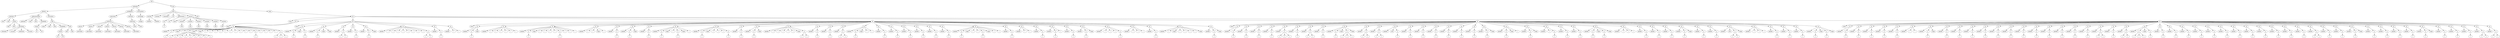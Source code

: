 digraph Tree {
	"t0" [label = "TEI"];
	"t1" [label = "teiHeader"];
	"t2" [label = "fileDesc"];
	"t3" [label = "titleStmt"];
	"t4" [label = "title"];
	"t5" [label = "title"];
	"t6" [label = "author"];
	"t7" [label = "idno"];
	"t8" [label = "idno"];
	"t9" [label = "persName"];
	"t10" [label = "forename"];
	"t11" [label = "surname"];
	"t12" [label = "nameLink"];
	"t13" [label = "surname"];
	"t14" [label = "publicationStmt"];
	"t15" [label = "publisher"];
	"t16" [label = "idno"];
	"t17" [label = "idno"];
	"t18" [label = "availability"];
	"t19" [label = "licence"];
	"t20" [label = "ab"];
	"t21" [label = "ref"];
	"t22" [label = "sourceDesc"];
	"t23" [label = "bibl"];
	"t24" [label = "name"];
	"t25" [label = "idno"];
	"t26" [label = "idno"];
	"t27" [label = "availability"];
	"t28" [label = "licence"];
	"t29" [label = "ab"];
	"t30" [label = "ref"];
	"t31" [label = "bibl"];
	"t32" [label = "date"];
	"t33" [label = "idno"];
	"t34" [label = "profileDesc"];
	"t35" [label = "particDesc"];
	"t36" [label = "listPerson"];
	"t37" [label = "person"];
	"t38" [label = "persName"];
	"t39" [label = "person"];
	"t40" [label = "persName"];
	"t41" [label = "person"];
	"t42" [label = "persName"];
	"t43" [label = "person"];
	"t44" [label = "persName"];
	"t45" [label = "person"];
	"t46" [label = "persName"];
	"t47" [label = "person"];
	"t48" [label = "persName"];
	"t49" [label = "person"];
	"t50" [label = "persName"];
	"t51" [label = "textClass"];
	"t52" [label = "keywords"];
	"t53" [label = "term"];
	"t54" [label = "term"];
	"t55" [label = "revisionDesc"];
	"t56" [label = "listChange"];
	"t57" [label = "change"];
	"t58" [label = "text"];
	"t59" [label = "front"];
	"t60" [label = "docTitle"];
	"t61" [label = "titlePart"];
	"t62" [label = "titlePart"];
	"t63" [label = "docDate"];
	"t64" [label = "docAuthor"];
	"t65" [label = "div"];
	"t66" [label = "div"];
	"t67" [label = "p"];
	"t68" [label = "performance"];
	"t69" [label = "ab"];
	"t70" [label = "castList"];
	"t71" [label = "head"];
	"t72" [label = "castItem"];
	"t73" [label = "role"];
	"t74" [label = "castItem"];
	"t75" [label = "role"];
	"t76" [label = "castItem"];
	"t77" [label = "role"];
	"t78" [label = "castItem"];
	"t79" [label = "role"];
	"t80" [label = "castItem"];
	"t81" [label = "role"];
	"t82" [label = "castItem"];
	"t83" [label = "role"];
	"t84" [label = "note"];
	"t85" [label = "body"];
	"t86" [label = "div"];
	"t87" [label = "head"];
	"t88" [label = "div"];
	"t89" [label = "head"];
	"t90" [label = "sp"];
	"t91" [label = "speaker"];
	"t92" [label = "p"];
	"t93" [label = "s"];
	"t94" [label = "stage"];
	"t95" [label = "l"];
	"t96" [label = "p"];
	"t97" [label = "s"];
	"t98" [label = "s"];
	"t99" [label = "s"];
	"t100" [label = "s"];
	"t101" [label = "s"];
	"t102" [label = "s"];
	"t103" [label = "s"];
	"t104" [label = "s"];
	"t105" [label = "s"];
	"t106" [label = "stage"];
	"t107" [label = "stage"];
	"t108" [label = "l"];
	"t109" [label = "l"];
	"t110" [label = "l"];
	"t111" [label = "l"];
	"t112" [label = "l"];
	"t113" [label = "l"];
	"t114" [label = "l"];
	"t115" [label = "l"];
	"t116" [label = "l"];
	"t117" [label = "l"];
	"t118" [label = "p"];
	"t119" [label = "s"];
	"t120" [label = "l"];
	"t121" [label = "l"];
	"t122" [label = "l"];
	"t123" [label = "l"];
	"t124" [label = "p"];
	"t125" [label = "s"];
	"t126" [label = "s"];
	"t127" [label = "s"];
	"t128" [label = "div"];
	"t129" [label = "head"];
	"t130" [label = "sp"];
	"t131" [label = "speaker"];
	"t132" [label = "p"];
	"t133" [label = "s"];
	"t134" [label = "stage"];
	"t135" [label = "p"];
	"t136" [label = "s"];
	"t137" [label = "sp"];
	"t138" [label = "speaker"];
	"t139" [label = "p"];
	"t140" [label = "s"];
	"t141" [label = "stage"];
	"t142" [label = "stage"];
	"t143" [label = "sp"];
	"t144" [label = "speaker"];
	"t145" [label = "p"];
	"t146" [label = "s"];
	"t147" [label = "s"];
	"t148" [label = "sp"];
	"t149" [label = "speaker"];
	"t150" [label = "p"];
	"t151" [label = "s"];
	"t152" [label = "sp"];
	"t153" [label = "speaker"];
	"t154" [label = "p"];
	"t155" [label = "s"];
	"t156" [label = "stage"];
	"t157" [label = "sp"];
	"t158" [label = "speaker"];
	"t159" [label = "l"];
	"t160" [label = "l"];
	"t161" [label = "l"];
	"t162" [label = "l"];
	"t163" [label = "l"];
	"t164" [label = "l"];
	"t165" [label = "l"];
	"t166" [label = "l"];
	"t167" [label = "p"];
	"t168" [label = "s"];
	"t169" [label = "s"];
	"t170" [label = "sp"];
	"t171" [label = "speaker"];
	"t172" [label = "p"];
	"t173" [label = "s"];
	"t174" [label = "sp"];
	"t175" [label = "speaker"];
	"t176" [label = "l"];
	"t177" [label = "l"];
	"t178" [label = "div"];
	"t179" [label = "head"];
	"t180" [label = "sp"];
	"t181" [label = "speaker"];
	"t182" [label = "p"];
	"t183" [label = "s"];
	"t184" [label = "stage"];
	"t185" [label = "sp"];
	"t186" [label = "speaker"];
	"t187" [label = "l"];
	"t188" [label = "l"];
	"t189" [label = "l"];
	"t190" [label = "l"];
	"t191" [label = "l"];
	"t192" [label = "l"];
	"t193" [label = "sp"];
	"t194" [label = "speaker"];
	"t195" [label = "p"];
	"t196" [label = "s"];
	"t197" [label = "stage"];
	"t198" [label = "l"];
	"t199" [label = "l"];
	"t200" [label = "l"];
	"t201" [label = "l"];
	"t202" [label = "p"];
	"t203" [label = "s"];
	"t204" [label = "l"];
	"t205" [label = "l"];
	"t206" [label = "l"];
	"t207" [label = "sp"];
	"t208" [label = "speaker"];
	"t209" [label = "l"];
	"t210" [label = "l"];
	"t211" [label = "stage"];
	"t212" [label = "l"];
	"t213" [label = "sp"];
	"t214" [label = "speaker"];
	"t215" [label = "p"];
	"t216" [label = "s"];
	"t217" [label = "sp"];
	"t218" [label = "speaker"];
	"t219" [label = "p"];
	"t220" [label = "s"];
	"t221" [label = "stage"];
	"t222" [label = "sp"];
	"t223" [label = "speaker"];
	"t224" [label = "p"];
	"t225" [label = "s"];
	"t226" [label = "sp"];
	"t227" [label = "speaker"];
	"t228" [label = "p"];
	"t229" [label = "s"];
	"t230" [label = "stage"];
	"t231" [label = "l"];
	"t232" [label = "p"];
	"t233" [label = "s"];
	"t234" [label = "stage"];
	"t235" [label = "l"];
	"t236" [label = "sp"];
	"t237" [label = "speaker"];
	"t238" [label = "p"];
	"t239" [label = "s"];
	"t240" [label = "stage"];
	"t241" [label = "l"];
	"t242" [label = "l"];
	"t243" [label = "l"];
	"t244" [label = "p"];
	"t245" [label = "s"];
	"t246" [label = "sp"];
	"t247" [label = "speaker"];
	"t248" [label = "p"];
	"t249" [label = "s"];
	"t250" [label = "sp"];
	"t251" [label = "speaker"];
	"t252" [label = "p"];
	"t253" [label = "s"];
	"t254" [label = "stage"];
	"t255" [label = "sp"];
	"t256" [label = "speaker"];
	"t257" [label = "l"];
	"t258" [label = "l"];
	"t259" [label = "l"];
	"t260" [label = "l"];
	"t261" [label = "l"];
	"t262" [label = "stage"];
	"t263" [label = "p"];
	"t264" [label = "s"];
	"t265" [label = "s"];
	"t266" [label = "sp"];
	"t267" [label = "speaker"];
	"t268" [label = "p"];
	"t269" [label = "s"];
	"t270" [label = "sp"];
	"t271" [label = "speaker"];
	"t272" [label = "p"];
	"t273" [label = "s"];
	"t274" [label = "sp"];
	"t275" [label = "speaker"];
	"t276" [label = "p"];
	"t277" [label = "s"];
	"t278" [label = "s"];
	"t279" [label = "sp"];
	"t280" [label = "speaker"];
	"t281" [label = "p"];
	"t282" [label = "s"];
	"t283" [label = "stage"];
	"t284" [label = "l"];
	"t285" [label = "l"];
	"t286" [label = "sp"];
	"t287" [label = "speaker"];
	"t288" [label = "p"];
	"t289" [label = "s"];
	"t290" [label = "sp"];
	"t291" [label = "speaker"];
	"t292" [label = "p"];
	"t293" [label = "s"];
	"t294" [label = "sp"];
	"t295" [label = "speaker"];
	"t296" [label = "p"];
	"t297" [label = "s"];
	"t298" [label = "sp"];
	"t299" [label = "speaker"];
	"t300" [label = "p"];
	"t301" [label = "s"];
	"t302" [label = "sp"];
	"t303" [label = "speaker"];
	"t304" [label = "p"];
	"t305" [label = "s"];
	"t306" [label = "sp"];
	"t307" [label = "speaker"];
	"t308" [label = "p"];
	"t309" [label = "s"];
	"t310" [label = "sp"];
	"t311" [label = "speaker"];
	"t312" [label = "p"];
	"t313" [label = "s"];
	"t314" [label = "stage"];
	"t315" [label = "l"];
	"t316" [label = "l"];
	"t317" [label = "p"];
	"t318" [label = "s"];
	"t319" [label = "stage"];
	"t320" [label = "l"];
	"t321" [label = "l"];
	"t322" [label = "sp"];
	"t323" [label = "speaker"];
	"t324" [label = "p"];
	"t325" [label = "s"];
	"t326" [label = "sp"];
	"t327" [label = "speaker"];
	"t328" [label = "l"];
	"t329" [label = "l"];
	"t330" [label = "sp"];
	"t331" [label = "speaker"];
	"t332" [label = "p"];
	"t333" [label = "s"];
	"t334" [label = "sp"];
	"t335" [label = "speaker"];
	"t336" [label = "p"];
	"t337" [label = "s"];
	"t338" [label = "l"];
	"t339" [label = "sp"];
	"t340" [label = "speaker"];
	"t341" [label = "p"];
	"t342" [label = "s"];
	"t343" [label = "sp"];
	"t344" [label = "speaker"];
	"t345" [label = "p"];
	"t346" [label = "s"];
	"t347" [label = "stage"];
	"t348" [label = "sp"];
	"t349" [label = "speaker"];
	"t350" [label = "l"];
	"t351" [label = "l"];
	"t352" [label = "l"];
	"t353" [label = "p"];
	"t354" [label = "s"];
	"t355" [label = "sp"];
	"t356" [label = "speaker"];
	"t357" [label = "l"];
	"t358" [label = "l"];
	"t359" [label = "l"];
	"t360" [label = "sp"];
	"t361" [label = "speaker"];
	"t362" [label = "p"];
	"t363" [label = "s"];
	"t364" [label = "sp"];
	"t365" [label = "speaker"];
	"t366" [label = "l"];
	"t367" [label = "stage"];
	"t368" [label = "l"];
	"t369" [label = "l"];
	"t370" [label = "l"];
	"t371" [label = "l"];
	"t372" [label = "stage"];
	"t373" [label = "sp"];
	"t374" [label = "speaker"];
	"t375" [label = "p"];
	"t376" [label = "s"];
	"t377" [label = "stage"];
	"t378" [label = "div"];
	"t379" [label = "head"];
	"t380" [label = "sp"];
	"t381" [label = "speaker"];
	"t382" [label = "p"];
	"t383" [label = "s"];
	"t384" [label = "sp"];
	"t385" [label = "speaker"];
	"t386" [label = "p"];
	"t387" [label = "s"];
	"t388" [label = "sp"];
	"t389" [label = "speaker"];
	"t390" [label = "p"];
	"t391" [label = "s"];
	"t392" [label = "sp"];
	"t393" [label = "speaker"];
	"t394" [label = "p"];
	"t395" [label = "s"];
	"t396" [label = "sp"];
	"t397" [label = "speaker"];
	"t398" [label = "p"];
	"t399" [label = "s"];
	"t400" [label = "s"];
	"t401" [label = "s"];
	"t402" [label = "sp"];
	"t403" [label = "speaker"];
	"t404" [label = "p"];
	"t405" [label = "s"];
	"t406" [label = "sp"];
	"t407" [label = "speaker"];
	"t408" [label = "p"];
	"t409" [label = "s"];
	"t410" [label = "s"];
	"t411" [label = "sp"];
	"t412" [label = "speaker"];
	"t413" [label = "p"];
	"t414" [label = "s"];
	"t415" [label = "sp"];
	"t416" [label = "speaker"];
	"t417" [label = "p"];
	"t418" [label = "s"];
	"t419" [label = "stage"];
	"t420" [label = "p"];
	"t421" [label = "s"];
	"t422" [label = "s"];
	"t423" [label = "s"];
	"t424" [label = "stage"];
	"t425" [label = "sp"];
	"t426" [label = "speaker"];
	"t427" [label = "p"];
	"t428" [label = "s"];
	"t429" [label = "s"];
	"t430" [label = "sp"];
	"t431" [label = "speaker"];
	"t432" [label = "p"];
	"t433" [label = "s"];
	"t434" [label = "s"];
	"t435" [label = "sp"];
	"t436" [label = "speaker"];
	"t437" [label = "note"];
	"t438" [label = "p"];
	"t439" [label = "s"];
	"t440" [label = "sp"];
	"t441" [label = "speaker"];
	"t442" [label = "p"];
	"t443" [label = "s"];
	"t444" [label = "sp"];
	"t445" [label = "speaker"];
	"t446" [label = "p"];
	"t447" [label = "s"];
	"t448" [label = "sp"];
	"t449" [label = "speaker"];
	"t450" [label = "p"];
	"t451" [label = "s"];
	"t452" [label = "sp"];
	"t453" [label = "speaker"];
	"t454" [label = "p"];
	"t455" [label = "s"];
	"t456" [label = "sp"];
	"t457" [label = "speaker"];
	"t458" [label = "p"];
	"t459" [label = "s"];
	"t460" [label = "sp"];
	"t461" [label = "speaker"];
	"t462" [label = "p"];
	"t463" [label = "s"];
	"t464" [label = "sp"];
	"t465" [label = "speaker"];
	"t466" [label = "p"];
	"t467" [label = "s"];
	"t468" [label = "stage"];
	"t469" [label = "sp"];
	"t470" [label = "speaker"];
	"t471" [label = "p"];
	"t472" [label = "s"];
	"t473" [label = "stage"];
	"t474" [label = "l"];
	"t475" [label = "sp"];
	"t476" [label = "speaker"];
	"t477" [label = "p"];
	"t478" [label = "s"];
	"t479" [label = "stage"];
	"t480" [label = "sp"];
	"t481" [label = "speaker"];
	"t482" [label = "l"];
	"t483" [label = "p"];
	"t484" [label = "s"];
	"t485" [label = "sp"];
	"t486" [label = "speaker"];
	"t487" [label = "p"];
	"t488" [label = "s"];
	"t489" [label = "sp"];
	"t490" [label = "speaker"];
	"t491" [label = "p"];
	"t492" [label = "s"];
	"t493" [label = "sp"];
	"t494" [label = "speaker"];
	"t495" [label = "p"];
	"t496" [label = "s"];
	"t497" [label = "stage"];
	"t498" [label = "p"];
	"t499" [label = "s"];
	"t500" [label = "stage"];
	"t501" [label = "sp"];
	"t502" [label = "speaker"];
	"t503" [label = "l"];
	"t504" [label = "l"];
	"t505" [label = "l"];
	"t506" [label = "sp"];
	"t507" [label = "speaker"];
	"t508" [label = "p"];
	"t509" [label = "s"];
	"t510" [label = "sp"];
	"t511" [label = "speaker"];
	"t512" [label = "p"];
	"t513" [label = "s"];
	"t514" [label = "sp"];
	"t515" [label = "speaker"];
	"t516" [label = "p"];
	"t517" [label = "s"];
	"t518" [label = "sp"];
	"t519" [label = "speaker"];
	"t520" [label = "p"];
	"t521" [label = "s"];
	"t522" [label = "stage"];
	"t523" [label = "sp"];
	"t524" [label = "speaker"];
	"t525" [label = "p"];
	"t526" [label = "s"];
	"t527" [label = "sp"];
	"t528" [label = "speaker"];
	"t529" [label = "p"];
	"t530" [label = "s"];
	"t531" [label = "sp"];
	"t532" [label = "speaker"];
	"t533" [label = "note"];
	"t534" [label = "p"];
	"t535" [label = "s"];
	"t536" [label = "s"];
	"t537" [label = "stage"];
	"t538" [label = "sp"];
	"t539" [label = "speaker"];
	"t540" [label = "l"];
	"t541" [label = "l"];
	"t542" [label = "l"];
	"t543" [label = "sp"];
	"t544" [label = "speaker"];
	"t545" [label = "p"];
	"t546" [label = "s"];
	"t547" [label = "sp"];
	"t548" [label = "speaker"];
	"t549" [label = "p"];
	"t550" [label = "s"];
	"t551" [label = "sp"];
	"t552" [label = "speaker"];
	"t553" [label = "p"];
	"t554" [label = "s"];
	"t555" [label = "sp"];
	"t556" [label = "speaker"];
	"t557" [label = "p"];
	"t558" [label = "s"];
	"t559" [label = "stage"];
	"t560" [label = "p"];
	"t561" [label = "s"];
	"t562" [label = "stage"];
	"t563" [label = "div"];
	"t564" [label = "head"];
	"t565" [label = "sp"];
	"t566" [label = "speaker"];
	"t567" [label = "p"];
	"t568" [label = "s"];
	"t569" [label = "sp"];
	"t570" [label = "speaker"];
	"t571" [label = "p"];
	"t572" [label = "s"];
	"t573" [label = "sp"];
	"t574" [label = "speaker"];
	"t575" [label = "p"];
	"t576" [label = "s"];
	"t577" [label = "sp"];
	"t578" [label = "speaker"];
	"t579" [label = "p"];
	"t580" [label = "s"];
	"t581" [label = "sp"];
	"t582" [label = "speaker"];
	"t583" [label = "p"];
	"t584" [label = "s"];
	"t585" [label = "sp"];
	"t586" [label = "speaker"];
	"t587" [label = "l"];
	"t588" [label = "l"];
	"t589" [label = "sp"];
	"t590" [label = "speaker"];
	"t591" [label = "p"];
	"t592" [label = "s"];
	"t593" [label = "stage"];
	"t594" [label = "sp"];
	"t595" [label = "speaker"];
	"t596" [label = "p"];
	"t597" [label = "s"];
	"t598" [label = "sp"];
	"t599" [label = "speaker"];
	"t600" [label = "p"];
	"t601" [label = "s"];
	"t602" [label = "sp"];
	"t603" [label = "speaker"];
	"t604" [label = "p"];
	"t605" [label = "s"];
	"t606" [label = "sp"];
	"t607" [label = "speaker"];
	"t608" [label = "p"];
	"t609" [label = "s"];
	"t610" [label = "sp"];
	"t611" [label = "speaker"];
	"t612" [label = "p"];
	"t613" [label = "s"];
	"t614" [label = "sp"];
	"t615" [label = "speaker"];
	"t616" [label = "p"];
	"t617" [label = "s"];
	"t618" [label = "sp"];
	"t619" [label = "speaker"];
	"t620" [label = "p"];
	"t621" [label = "s"];
	"t622" [label = "sp"];
	"t623" [label = "speaker"];
	"t624" [label = "p"];
	"t625" [label = "s"];
	"t626" [label = "sp"];
	"t627" [label = "speaker"];
	"t628" [label = "p"];
	"t629" [label = "s"];
	"t630" [label = "sp"];
	"t631" [label = "speaker"];
	"t632" [label = "p"];
	"t633" [label = "s"];
	"t634" [label = "sp"];
	"t635" [label = "speaker"];
	"t636" [label = "p"];
	"t637" [label = "s"];
	"t638" [label = "sp"];
	"t639" [label = "speaker"];
	"t640" [label = "p"];
	"t641" [label = "s"];
	"t642" [label = "sp"];
	"t643" [label = "speaker"];
	"t644" [label = "p"];
	"t645" [label = "s"];
	"t646" [label = "s"];
	"t647" [label = "sp"];
	"t648" [label = "speaker"];
	"t649" [label = "p"];
	"t650" [label = "s"];
	"t651" [label = "sp"];
	"t652" [label = "speaker"];
	"t653" [label = "p"];
	"t654" [label = "s"];
	"t655" [label = "s"];
	"t656" [label = "sp"];
	"t657" [label = "speaker"];
	"t658" [label = "p"];
	"t659" [label = "s"];
	"t660" [label = "s"];
	"t661" [label = "s"];
	"t662" [label = "stage"];
	"t663" [label = "p"];
	"t664" [label = "s"];
	"t665" [label = "sp"];
	"t666" [label = "speaker"];
	"t667" [label = "p"];
	"t668" [label = "s"];
	"t669" [label = "sp"];
	"t670" [label = "speaker"];
	"t671" [label = "p"];
	"t672" [label = "s"];
	"t673" [label = "sp"];
	"t674" [label = "speaker"];
	"t675" [label = "p"];
	"t676" [label = "s"];
	"t677" [label = "sp"];
	"t678" [label = "speaker"];
	"t679" [label = "p"];
	"t680" [label = "s"];
	"t681" [label = "sp"];
	"t682" [label = "speaker"];
	"t683" [label = "p"];
	"t684" [label = "s"];
	"t685" [label = "sp"];
	"t686" [label = "speaker"];
	"t687" [label = "p"];
	"t688" [label = "s"];
	"t689" [label = "sp"];
	"t690" [label = "speaker"];
	"t691" [label = "p"];
	"t692" [label = "s"];
	"t693" [label = "sp"];
	"t694" [label = "speaker"];
	"t695" [label = "p"];
	"t696" [label = "s"];
	"t697" [label = "sp"];
	"t698" [label = "speaker"];
	"t699" [label = "p"];
	"t700" [label = "s"];
	"t701" [label = "sp"];
	"t702" [label = "speaker"];
	"t703" [label = "p"];
	"t704" [label = "s"];
	"t705" [label = "sp"];
	"t706" [label = "speaker"];
	"t707" [label = "p"];
	"t708" [label = "s"];
	"t709" [label = "sp"];
	"t710" [label = "speaker"];
	"t711" [label = "p"];
	"t712" [label = "s"];
	"t713" [label = "sp"];
	"t714" [label = "speaker"];
	"t715" [label = "p"];
	"t716" [label = "s"];
	"t717" [label = "s"];
	"t718" [label = "sp"];
	"t719" [label = "speaker"];
	"t720" [label = "p"];
	"t721" [label = "s"];
	"t722" [label = "sp"];
	"t723" [label = "speaker"];
	"t724" [label = "p"];
	"t725" [label = "s"];
	"t726" [label = "sp"];
	"t727" [label = "speaker"];
	"t728" [label = "p"];
	"t729" [label = "s"];
	"t730" [label = "stage"];
	"t731" [label = "sp"];
	"t732" [label = "speaker"];
	"t733" [label = "p"];
	"t734" [label = "s"];
	"t735" [label = "sp"];
	"t736" [label = "speaker"];
	"t737" [label = "p"];
	"t738" [label = "s"];
	"t739" [label = "sp"];
	"t740" [label = "speaker"];
	"t741" [label = "p"];
	"t742" [label = "s"];
	"t743" [label = "sp"];
	"t744" [label = "speaker"];
	"t745" [label = "p"];
	"t746" [label = "s"];
	"t747" [label = "sp"];
	"t748" [label = "speaker"];
	"t749" [label = "p"];
	"t750" [label = "s"];
	"t751" [label = "stage"];
	"t752" [label = "sp"];
	"t753" [label = "speaker"];
	"t754" [label = "p"];
	"t755" [label = "s"];
	"t756" [label = "sp"];
	"t757" [label = "speaker"];
	"t758" [label = "p"];
	"t759" [label = "s"];
	"t760" [label = "sp"];
	"t761" [label = "speaker"];
	"t762" [label = "p"];
	"t763" [label = "s"];
	"t764" [label = "sp"];
	"t765" [label = "speaker"];
	"t766" [label = "p"];
	"t767" [label = "s"];
	"t768" [label = "s"];
	"t769" [label = "sp"];
	"t770" [label = "speaker"];
	"t771" [label = "p"];
	"t772" [label = "s"];
	"t773" [label = "s"];
	"t0" -> "t1";
	"t1" -> "t2";
	"t2" -> "t3";
	"t3" -> "t4";
	"t3" -> "t5";
	"t3" -> "t6";
	"t6" -> "t7";
	"t6" -> "t8";
	"t6" -> "t9";
	"t9" -> "t10";
	"t9" -> "t11";
	"t9" -> "t12";
	"t9" -> "t13";
	"t2" -> "t14";
	"t14" -> "t15";
	"t14" -> "t16";
	"t14" -> "t17";
	"t14" -> "t18";
	"t18" -> "t19";
	"t19" -> "t20";
	"t19" -> "t21";
	"t2" -> "t22";
	"t22" -> "t23";
	"t23" -> "t24";
	"t23" -> "t25";
	"t23" -> "t26";
	"t23" -> "t27";
	"t27" -> "t28";
	"t28" -> "t29";
	"t28" -> "t30";
	"t23" -> "t31";
	"t31" -> "t32";
	"t31" -> "t33";
	"t1" -> "t34";
	"t34" -> "t35";
	"t35" -> "t36";
	"t36" -> "t37";
	"t37" -> "t38";
	"t36" -> "t39";
	"t39" -> "t40";
	"t36" -> "t41";
	"t41" -> "t42";
	"t36" -> "t43";
	"t43" -> "t44";
	"t36" -> "t45";
	"t45" -> "t46";
	"t36" -> "t47";
	"t47" -> "t48";
	"t36" -> "t49";
	"t49" -> "t50";
	"t34" -> "t51";
	"t51" -> "t52";
	"t52" -> "t53";
	"t52" -> "t54";
	"t1" -> "t55";
	"t55" -> "t56";
	"t56" -> "t57";
	"t0" -> "t58";
	"t58" -> "t59";
	"t59" -> "t60";
	"t60" -> "t61";
	"t60" -> "t62";
	"t59" -> "t63";
	"t59" -> "t64";
	"t59" -> "t65";
	"t65" -> "t66";
	"t66" -> "t67";
	"t59" -> "t68";
	"t68" -> "t69";
	"t59" -> "t70";
	"t70" -> "t71";
	"t70" -> "t72";
	"t72" -> "t73";
	"t70" -> "t74";
	"t74" -> "t75";
	"t70" -> "t76";
	"t76" -> "t77";
	"t70" -> "t78";
	"t78" -> "t79";
	"t70" -> "t80";
	"t80" -> "t81";
	"t70" -> "t82";
	"t82" -> "t83";
	"t59" -> "t84";
	"t58" -> "t85";
	"t85" -> "t86";
	"t86" -> "t87";
	"t86" -> "t88";
	"t88" -> "t89";
	"t88" -> "t90";
	"t90" -> "t91";
	"t90" -> "t92";
	"t92" -> "t93";
	"t90" -> "t94";
	"t90" -> "t95";
	"t90" -> "t96";
	"t96" -> "t97";
	"t96" -> "t98";
	"t96" -> "t99";
	"t96" -> "t100";
	"t96" -> "t101";
	"t96" -> "t102";
	"t96" -> "t103";
	"t96" -> "t104";
	"t96" -> "t105";
	"t90" -> "t106";
	"t90" -> "t107";
	"t90" -> "t108";
	"t90" -> "t109";
	"t90" -> "t110";
	"t90" -> "t111";
	"t90" -> "t112";
	"t90" -> "t113";
	"t90" -> "t114";
	"t90" -> "t115";
	"t90" -> "t116";
	"t90" -> "t117";
	"t90" -> "t118";
	"t118" -> "t119";
	"t90" -> "t120";
	"t90" -> "t121";
	"t90" -> "t122";
	"t90" -> "t123";
	"t90" -> "t124";
	"t124" -> "t125";
	"t124" -> "t126";
	"t124" -> "t127";
	"t86" -> "t128";
	"t128" -> "t129";
	"t128" -> "t130";
	"t130" -> "t131";
	"t130" -> "t132";
	"t132" -> "t133";
	"t130" -> "t134";
	"t130" -> "t135";
	"t135" -> "t136";
	"t128" -> "t137";
	"t137" -> "t138";
	"t137" -> "t139";
	"t139" -> "t140";
	"t137" -> "t141";
	"t137" -> "t142";
	"t128" -> "t143";
	"t143" -> "t144";
	"t143" -> "t145";
	"t145" -> "t146";
	"t145" -> "t147";
	"t128" -> "t148";
	"t148" -> "t149";
	"t148" -> "t150";
	"t150" -> "t151";
	"t128" -> "t152";
	"t152" -> "t153";
	"t152" -> "t154";
	"t154" -> "t155";
	"t152" -> "t156";
	"t128" -> "t157";
	"t157" -> "t158";
	"t157" -> "t159";
	"t157" -> "t160";
	"t157" -> "t161";
	"t157" -> "t162";
	"t157" -> "t163";
	"t157" -> "t164";
	"t157" -> "t165";
	"t157" -> "t166";
	"t157" -> "t167";
	"t167" -> "t168";
	"t167" -> "t169";
	"t128" -> "t170";
	"t170" -> "t171";
	"t170" -> "t172";
	"t172" -> "t173";
	"t128" -> "t174";
	"t174" -> "t175";
	"t174" -> "t176";
	"t174" -> "t177";
	"t86" -> "t178";
	"t178" -> "t179";
	"t178" -> "t180";
	"t180" -> "t181";
	"t180" -> "t182";
	"t182" -> "t183";
	"t180" -> "t184";
	"t178" -> "t185";
	"t185" -> "t186";
	"t185" -> "t187";
	"t185" -> "t188";
	"t185" -> "t189";
	"t185" -> "t190";
	"t185" -> "t191";
	"t185" -> "t192";
	"t178" -> "t193";
	"t193" -> "t194";
	"t193" -> "t195";
	"t195" -> "t196";
	"t193" -> "t197";
	"t193" -> "t198";
	"t193" -> "t199";
	"t193" -> "t200";
	"t193" -> "t201";
	"t193" -> "t202";
	"t202" -> "t203";
	"t193" -> "t204";
	"t193" -> "t205";
	"t193" -> "t206";
	"t178" -> "t207";
	"t207" -> "t208";
	"t207" -> "t209";
	"t207" -> "t210";
	"t207" -> "t211";
	"t207" -> "t212";
	"t178" -> "t213";
	"t213" -> "t214";
	"t213" -> "t215";
	"t215" -> "t216";
	"t178" -> "t217";
	"t217" -> "t218";
	"t217" -> "t219";
	"t219" -> "t220";
	"t217" -> "t221";
	"t178" -> "t222";
	"t222" -> "t223";
	"t222" -> "t224";
	"t224" -> "t225";
	"t178" -> "t226";
	"t226" -> "t227";
	"t226" -> "t228";
	"t228" -> "t229";
	"t226" -> "t230";
	"t226" -> "t231";
	"t226" -> "t232";
	"t232" -> "t233";
	"t226" -> "t234";
	"t226" -> "t235";
	"t178" -> "t236";
	"t236" -> "t237";
	"t236" -> "t238";
	"t238" -> "t239";
	"t236" -> "t240";
	"t236" -> "t241";
	"t236" -> "t242";
	"t236" -> "t243";
	"t236" -> "t244";
	"t244" -> "t245";
	"t178" -> "t246";
	"t246" -> "t247";
	"t246" -> "t248";
	"t248" -> "t249";
	"t178" -> "t250";
	"t250" -> "t251";
	"t250" -> "t252";
	"t252" -> "t253";
	"t250" -> "t254";
	"t178" -> "t255";
	"t255" -> "t256";
	"t255" -> "t257";
	"t255" -> "t258";
	"t255" -> "t259";
	"t255" -> "t260";
	"t255" -> "t261";
	"t255" -> "t262";
	"t255" -> "t263";
	"t263" -> "t264";
	"t263" -> "t265";
	"t178" -> "t266";
	"t266" -> "t267";
	"t266" -> "t268";
	"t268" -> "t269";
	"t178" -> "t270";
	"t270" -> "t271";
	"t270" -> "t272";
	"t272" -> "t273";
	"t178" -> "t274";
	"t274" -> "t275";
	"t274" -> "t276";
	"t276" -> "t277";
	"t276" -> "t278";
	"t178" -> "t279";
	"t279" -> "t280";
	"t279" -> "t281";
	"t281" -> "t282";
	"t279" -> "t283";
	"t279" -> "t284";
	"t279" -> "t285";
	"t178" -> "t286";
	"t286" -> "t287";
	"t286" -> "t288";
	"t288" -> "t289";
	"t178" -> "t290";
	"t290" -> "t291";
	"t290" -> "t292";
	"t292" -> "t293";
	"t178" -> "t294";
	"t294" -> "t295";
	"t294" -> "t296";
	"t296" -> "t297";
	"t178" -> "t298";
	"t298" -> "t299";
	"t298" -> "t300";
	"t300" -> "t301";
	"t178" -> "t302";
	"t302" -> "t303";
	"t302" -> "t304";
	"t304" -> "t305";
	"t178" -> "t306";
	"t306" -> "t307";
	"t306" -> "t308";
	"t308" -> "t309";
	"t178" -> "t310";
	"t310" -> "t311";
	"t310" -> "t312";
	"t312" -> "t313";
	"t310" -> "t314";
	"t310" -> "t315";
	"t310" -> "t316";
	"t310" -> "t317";
	"t317" -> "t318";
	"t310" -> "t319";
	"t310" -> "t320";
	"t310" -> "t321";
	"t178" -> "t322";
	"t322" -> "t323";
	"t322" -> "t324";
	"t324" -> "t325";
	"t178" -> "t326";
	"t326" -> "t327";
	"t326" -> "t328";
	"t326" -> "t329";
	"t178" -> "t330";
	"t330" -> "t331";
	"t330" -> "t332";
	"t332" -> "t333";
	"t178" -> "t334";
	"t334" -> "t335";
	"t334" -> "t336";
	"t336" -> "t337";
	"t334" -> "t338";
	"t178" -> "t339";
	"t339" -> "t340";
	"t339" -> "t341";
	"t341" -> "t342";
	"t178" -> "t343";
	"t343" -> "t344";
	"t343" -> "t345";
	"t345" -> "t346";
	"t343" -> "t347";
	"t178" -> "t348";
	"t348" -> "t349";
	"t348" -> "t350";
	"t348" -> "t351";
	"t348" -> "t352";
	"t348" -> "t353";
	"t353" -> "t354";
	"t178" -> "t355";
	"t355" -> "t356";
	"t355" -> "t357";
	"t355" -> "t358";
	"t355" -> "t359";
	"t178" -> "t360";
	"t360" -> "t361";
	"t360" -> "t362";
	"t362" -> "t363";
	"t178" -> "t364";
	"t364" -> "t365";
	"t364" -> "t366";
	"t364" -> "t367";
	"t364" -> "t368";
	"t364" -> "t369";
	"t364" -> "t370";
	"t364" -> "t371";
	"t364" -> "t372";
	"t178" -> "t373";
	"t373" -> "t374";
	"t373" -> "t375";
	"t375" -> "t376";
	"t373" -> "t377";
	"t86" -> "t378";
	"t378" -> "t379";
	"t378" -> "t380";
	"t380" -> "t381";
	"t380" -> "t382";
	"t382" -> "t383";
	"t378" -> "t384";
	"t384" -> "t385";
	"t384" -> "t386";
	"t386" -> "t387";
	"t378" -> "t388";
	"t388" -> "t389";
	"t388" -> "t390";
	"t390" -> "t391";
	"t378" -> "t392";
	"t392" -> "t393";
	"t392" -> "t394";
	"t394" -> "t395";
	"t378" -> "t396";
	"t396" -> "t397";
	"t396" -> "t398";
	"t398" -> "t399";
	"t398" -> "t400";
	"t398" -> "t401";
	"t378" -> "t402";
	"t402" -> "t403";
	"t402" -> "t404";
	"t404" -> "t405";
	"t378" -> "t406";
	"t406" -> "t407";
	"t406" -> "t408";
	"t408" -> "t409";
	"t408" -> "t410";
	"t378" -> "t411";
	"t411" -> "t412";
	"t411" -> "t413";
	"t413" -> "t414";
	"t378" -> "t415";
	"t415" -> "t416";
	"t415" -> "t417";
	"t417" -> "t418";
	"t415" -> "t419";
	"t415" -> "t420";
	"t420" -> "t421";
	"t420" -> "t422";
	"t420" -> "t423";
	"t415" -> "t424";
	"t378" -> "t425";
	"t425" -> "t426";
	"t425" -> "t427";
	"t427" -> "t428";
	"t427" -> "t429";
	"t378" -> "t430";
	"t430" -> "t431";
	"t430" -> "t432";
	"t432" -> "t433";
	"t432" -> "t434";
	"t378" -> "t435";
	"t435" -> "t436";
	"t435" -> "t437";
	"t435" -> "t438";
	"t438" -> "t439";
	"t378" -> "t440";
	"t440" -> "t441";
	"t440" -> "t442";
	"t442" -> "t443";
	"t378" -> "t444";
	"t444" -> "t445";
	"t444" -> "t446";
	"t446" -> "t447";
	"t378" -> "t448";
	"t448" -> "t449";
	"t448" -> "t450";
	"t450" -> "t451";
	"t378" -> "t452";
	"t452" -> "t453";
	"t452" -> "t454";
	"t454" -> "t455";
	"t378" -> "t456";
	"t456" -> "t457";
	"t456" -> "t458";
	"t458" -> "t459";
	"t378" -> "t460";
	"t460" -> "t461";
	"t460" -> "t462";
	"t462" -> "t463";
	"t378" -> "t464";
	"t464" -> "t465";
	"t464" -> "t466";
	"t466" -> "t467";
	"t464" -> "t468";
	"t378" -> "t469";
	"t469" -> "t470";
	"t469" -> "t471";
	"t471" -> "t472";
	"t469" -> "t473";
	"t469" -> "t474";
	"t378" -> "t475";
	"t475" -> "t476";
	"t475" -> "t477";
	"t477" -> "t478";
	"t475" -> "t479";
	"t378" -> "t480";
	"t480" -> "t481";
	"t480" -> "t482";
	"t480" -> "t483";
	"t483" -> "t484";
	"t378" -> "t485";
	"t485" -> "t486";
	"t485" -> "t487";
	"t487" -> "t488";
	"t378" -> "t489";
	"t489" -> "t490";
	"t489" -> "t491";
	"t491" -> "t492";
	"t378" -> "t493";
	"t493" -> "t494";
	"t493" -> "t495";
	"t495" -> "t496";
	"t493" -> "t497";
	"t493" -> "t498";
	"t498" -> "t499";
	"t493" -> "t500";
	"t378" -> "t501";
	"t501" -> "t502";
	"t501" -> "t503";
	"t501" -> "t504";
	"t501" -> "t505";
	"t378" -> "t506";
	"t506" -> "t507";
	"t506" -> "t508";
	"t508" -> "t509";
	"t378" -> "t510";
	"t510" -> "t511";
	"t510" -> "t512";
	"t512" -> "t513";
	"t378" -> "t514";
	"t514" -> "t515";
	"t514" -> "t516";
	"t516" -> "t517";
	"t378" -> "t518";
	"t518" -> "t519";
	"t518" -> "t520";
	"t520" -> "t521";
	"t518" -> "t522";
	"t378" -> "t523";
	"t523" -> "t524";
	"t523" -> "t525";
	"t525" -> "t526";
	"t378" -> "t527";
	"t527" -> "t528";
	"t527" -> "t529";
	"t529" -> "t530";
	"t378" -> "t531";
	"t531" -> "t532";
	"t531" -> "t533";
	"t531" -> "t534";
	"t534" -> "t535";
	"t534" -> "t536";
	"t531" -> "t537";
	"t378" -> "t538";
	"t538" -> "t539";
	"t538" -> "t540";
	"t538" -> "t541";
	"t538" -> "t542";
	"t378" -> "t543";
	"t543" -> "t544";
	"t543" -> "t545";
	"t545" -> "t546";
	"t378" -> "t547";
	"t547" -> "t548";
	"t547" -> "t549";
	"t549" -> "t550";
	"t378" -> "t551";
	"t551" -> "t552";
	"t551" -> "t553";
	"t553" -> "t554";
	"t378" -> "t555";
	"t555" -> "t556";
	"t555" -> "t557";
	"t557" -> "t558";
	"t555" -> "t559";
	"t555" -> "t560";
	"t560" -> "t561";
	"t555" -> "t562";
	"t86" -> "t563";
	"t563" -> "t564";
	"t563" -> "t565";
	"t565" -> "t566";
	"t565" -> "t567";
	"t567" -> "t568";
	"t563" -> "t569";
	"t569" -> "t570";
	"t569" -> "t571";
	"t571" -> "t572";
	"t563" -> "t573";
	"t573" -> "t574";
	"t573" -> "t575";
	"t575" -> "t576";
	"t563" -> "t577";
	"t577" -> "t578";
	"t577" -> "t579";
	"t579" -> "t580";
	"t563" -> "t581";
	"t581" -> "t582";
	"t581" -> "t583";
	"t583" -> "t584";
	"t563" -> "t585";
	"t585" -> "t586";
	"t585" -> "t587";
	"t585" -> "t588";
	"t563" -> "t589";
	"t589" -> "t590";
	"t589" -> "t591";
	"t591" -> "t592";
	"t589" -> "t593";
	"t563" -> "t594";
	"t594" -> "t595";
	"t594" -> "t596";
	"t596" -> "t597";
	"t563" -> "t598";
	"t598" -> "t599";
	"t598" -> "t600";
	"t600" -> "t601";
	"t563" -> "t602";
	"t602" -> "t603";
	"t602" -> "t604";
	"t604" -> "t605";
	"t563" -> "t606";
	"t606" -> "t607";
	"t606" -> "t608";
	"t608" -> "t609";
	"t563" -> "t610";
	"t610" -> "t611";
	"t610" -> "t612";
	"t612" -> "t613";
	"t563" -> "t614";
	"t614" -> "t615";
	"t614" -> "t616";
	"t616" -> "t617";
	"t563" -> "t618";
	"t618" -> "t619";
	"t618" -> "t620";
	"t620" -> "t621";
	"t563" -> "t622";
	"t622" -> "t623";
	"t622" -> "t624";
	"t624" -> "t625";
	"t563" -> "t626";
	"t626" -> "t627";
	"t626" -> "t628";
	"t628" -> "t629";
	"t563" -> "t630";
	"t630" -> "t631";
	"t630" -> "t632";
	"t632" -> "t633";
	"t563" -> "t634";
	"t634" -> "t635";
	"t634" -> "t636";
	"t636" -> "t637";
	"t563" -> "t638";
	"t638" -> "t639";
	"t638" -> "t640";
	"t640" -> "t641";
	"t563" -> "t642";
	"t642" -> "t643";
	"t642" -> "t644";
	"t644" -> "t645";
	"t644" -> "t646";
	"t563" -> "t647";
	"t647" -> "t648";
	"t647" -> "t649";
	"t649" -> "t650";
	"t563" -> "t651";
	"t651" -> "t652";
	"t651" -> "t653";
	"t653" -> "t654";
	"t653" -> "t655";
	"t563" -> "t656";
	"t656" -> "t657";
	"t656" -> "t658";
	"t658" -> "t659";
	"t658" -> "t660";
	"t658" -> "t661";
	"t656" -> "t662";
	"t656" -> "t663";
	"t663" -> "t664";
	"t563" -> "t665";
	"t665" -> "t666";
	"t665" -> "t667";
	"t667" -> "t668";
	"t563" -> "t669";
	"t669" -> "t670";
	"t669" -> "t671";
	"t671" -> "t672";
	"t563" -> "t673";
	"t673" -> "t674";
	"t673" -> "t675";
	"t675" -> "t676";
	"t563" -> "t677";
	"t677" -> "t678";
	"t677" -> "t679";
	"t679" -> "t680";
	"t563" -> "t681";
	"t681" -> "t682";
	"t681" -> "t683";
	"t683" -> "t684";
	"t563" -> "t685";
	"t685" -> "t686";
	"t685" -> "t687";
	"t687" -> "t688";
	"t563" -> "t689";
	"t689" -> "t690";
	"t689" -> "t691";
	"t691" -> "t692";
	"t563" -> "t693";
	"t693" -> "t694";
	"t693" -> "t695";
	"t695" -> "t696";
	"t563" -> "t697";
	"t697" -> "t698";
	"t697" -> "t699";
	"t699" -> "t700";
	"t563" -> "t701";
	"t701" -> "t702";
	"t701" -> "t703";
	"t703" -> "t704";
	"t563" -> "t705";
	"t705" -> "t706";
	"t705" -> "t707";
	"t707" -> "t708";
	"t563" -> "t709";
	"t709" -> "t710";
	"t709" -> "t711";
	"t711" -> "t712";
	"t563" -> "t713";
	"t713" -> "t714";
	"t713" -> "t715";
	"t715" -> "t716";
	"t715" -> "t717";
	"t563" -> "t718";
	"t718" -> "t719";
	"t718" -> "t720";
	"t720" -> "t721";
	"t563" -> "t722";
	"t722" -> "t723";
	"t722" -> "t724";
	"t724" -> "t725";
	"t563" -> "t726";
	"t726" -> "t727";
	"t726" -> "t728";
	"t728" -> "t729";
	"t726" -> "t730";
	"t563" -> "t731";
	"t731" -> "t732";
	"t731" -> "t733";
	"t733" -> "t734";
	"t563" -> "t735";
	"t735" -> "t736";
	"t735" -> "t737";
	"t737" -> "t738";
	"t563" -> "t739";
	"t739" -> "t740";
	"t739" -> "t741";
	"t741" -> "t742";
	"t563" -> "t743";
	"t743" -> "t744";
	"t743" -> "t745";
	"t745" -> "t746";
	"t563" -> "t747";
	"t747" -> "t748";
	"t747" -> "t749";
	"t749" -> "t750";
	"t747" -> "t751";
	"t563" -> "t752";
	"t752" -> "t753";
	"t752" -> "t754";
	"t754" -> "t755";
	"t563" -> "t756";
	"t756" -> "t757";
	"t756" -> "t758";
	"t758" -> "t759";
	"t563" -> "t760";
	"t760" -> "t761";
	"t760" -> "t762";
	"t762" -> "t763";
	"t563" -> "t764";
	"t764" -> "t765";
	"t764" -> "t766";
	"t766" -> "t767";
	"t766" -> "t768";
	"t563" -> "t769";
	"t769" -> "t770";
	"t769" -> "t771";
	"t771" -> "t772";
	"t771" -> "t773";
}
